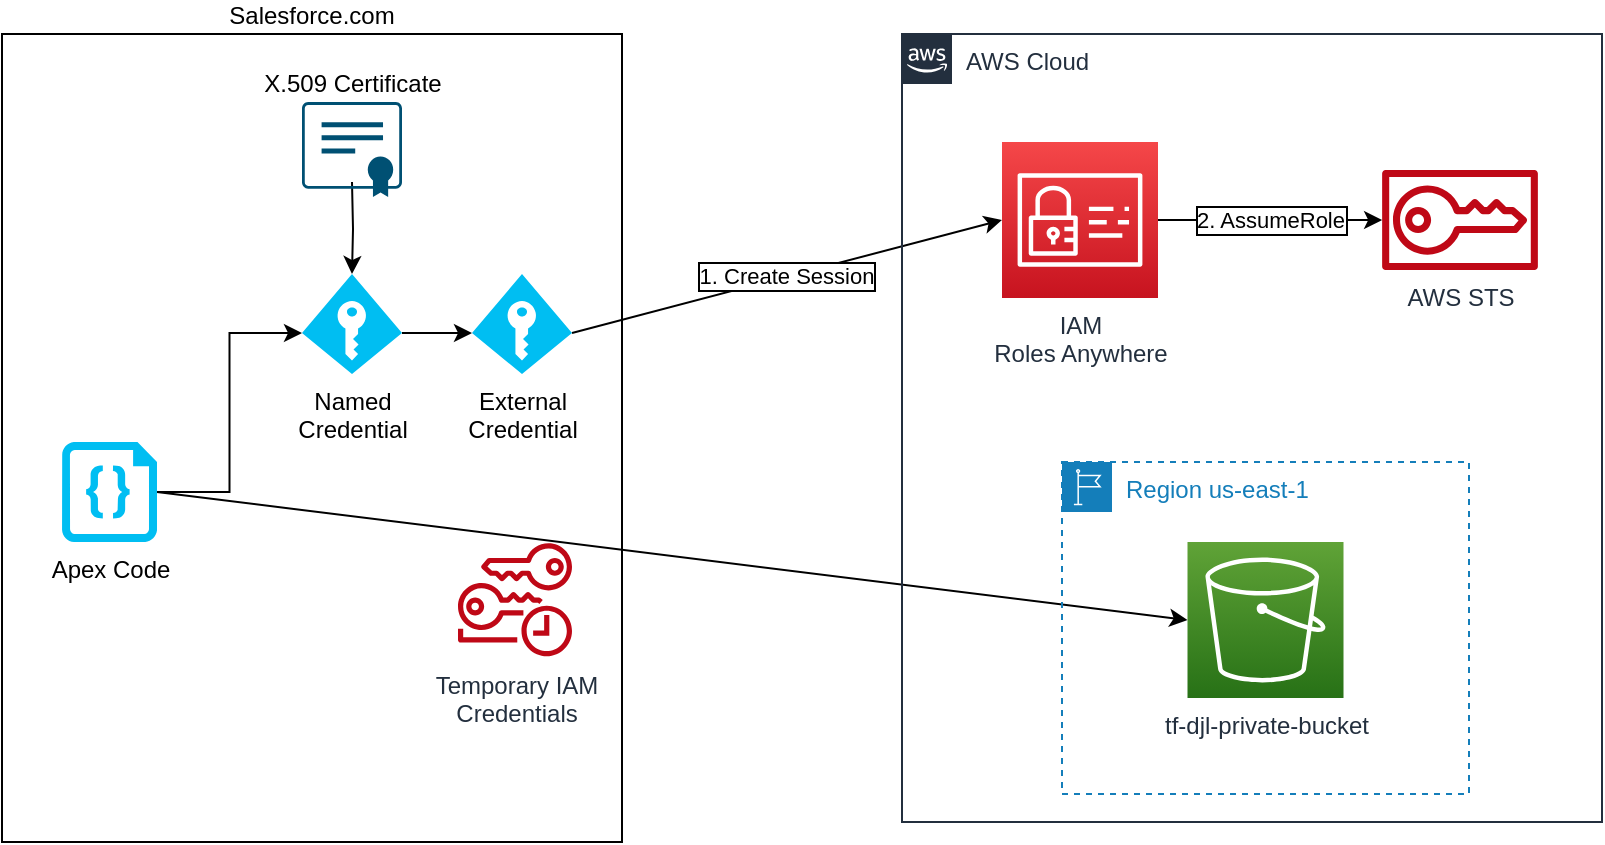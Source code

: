 <mxfile version="20.6.2" type="device"><diagram id="_R0Fv7vOJQEMfqlt8zah" name="Page-1"><mxGraphModel dx="2052" dy="1198" grid="1" gridSize="10" guides="1" tooltips="1" connect="1" arrows="1" fold="1" page="1" pageScale="1" pageWidth="850" pageHeight="1100" math="0" shadow="0"><root><mxCell id="0"/><mxCell id="1" parent="0"/><mxCell id="3Gw8muxxLqwEDeYg9Vb9-1" value="Salesforce.com" style="rounded=0;whiteSpace=wrap;html=1;labelPosition=center;verticalLabelPosition=top;align=center;verticalAlign=bottom;" vertex="1" parent="1"><mxGeometry x="40" y="206" width="310" height="404" as="geometry"/></mxCell><mxCell id="3Gw8muxxLqwEDeYg9Vb9-7" style="edgeStyle=orthogonalEdgeStyle;rounded=0;orthogonalLoop=1;jettySize=auto;html=1;entryX=0;entryY=0.59;entryDx=0;entryDy=0;entryPerimeter=0;" edge="1" parent="1" source="3Gw8muxxLqwEDeYg9Vb9-2" target="3Gw8muxxLqwEDeYg9Vb9-5"><mxGeometry relative="1" as="geometry"/></mxCell><mxCell id="3Gw8muxxLqwEDeYg9Vb9-19" style="edgeStyle=none;rounded=0;orthogonalLoop=1;jettySize=auto;html=1;exitX=1;exitY=0.5;exitDx=0;exitDy=0;exitPerimeter=0;entryX=0;entryY=0.5;entryDx=0;entryDy=0;entryPerimeter=0;labelBorderColor=default;" edge="1" parent="1" source="3Gw8muxxLqwEDeYg9Vb9-2" target="3Gw8muxxLqwEDeYg9Vb9-12"><mxGeometry relative="1" as="geometry"/></mxCell><mxCell id="3Gw8muxxLqwEDeYg9Vb9-2" value="Apex Code" style="verticalLabelPosition=bottom;html=1;verticalAlign=top;align=center;strokeColor=none;fillColor=#00BEF2;shape=mxgraph.azure.code_file;pointerEvents=1;" vertex="1" parent="1"><mxGeometry x="70" y="410" width="47.5" height="50" as="geometry"/></mxCell><mxCell id="3Gw8muxxLqwEDeYg9Vb9-8" style="edgeStyle=orthogonalEdgeStyle;rounded=0;orthogonalLoop=1;jettySize=auto;html=1;entryX=0.5;entryY=0;entryDx=0;entryDy=0;entryPerimeter=0;" edge="1" parent="1" target="3Gw8muxxLqwEDeYg9Vb9-5"><mxGeometry relative="1" as="geometry"><mxPoint x="215" y="280" as="sourcePoint"/></mxGeometry></mxCell><mxCell id="3Gw8muxxLqwEDeYg9Vb9-4" value="Temporary IAM &lt;br&gt;Credentials" style="sketch=0;outlineConnect=0;fontColor=#232F3E;gradientColor=none;fillColor=#BF0816;strokeColor=none;dashed=0;verticalLabelPosition=bottom;verticalAlign=top;align=center;html=1;fontSize=12;fontStyle=0;aspect=fixed;pointerEvents=1;shape=mxgraph.aws4.temporary_security_credential;" vertex="1" parent="1"><mxGeometry x="268" y="460" width="57" height="57.74" as="geometry"/></mxCell><mxCell id="3Gw8muxxLqwEDeYg9Vb9-9" style="edgeStyle=orthogonalEdgeStyle;rounded=0;orthogonalLoop=1;jettySize=auto;html=1;entryX=0;entryY=0.59;entryDx=0;entryDy=0;entryPerimeter=0;exitX=1;exitY=0.59;exitDx=0;exitDy=0;exitPerimeter=0;" edge="1" parent="1" source="3Gw8muxxLqwEDeYg9Vb9-5" target="3Gw8muxxLqwEDeYg9Vb9-6"><mxGeometry relative="1" as="geometry"/></mxCell><mxCell id="3Gw8muxxLqwEDeYg9Vb9-5" value="Named &lt;br&gt;Credential" style="verticalLabelPosition=bottom;html=1;verticalAlign=top;align=center;strokeColor=none;fillColor=#00BEF2;shape=mxgraph.azure.access_control;" vertex="1" parent="1"><mxGeometry x="190" y="326" width="50" height="50" as="geometry"/></mxCell><mxCell id="3Gw8muxxLqwEDeYg9Vb9-15" value="1. Create Session" style="rounded=0;orthogonalLoop=1;jettySize=auto;html=1;exitX=1;exitY=0.59;exitDx=0;exitDy=0;exitPerimeter=0;entryX=0;entryY=0.5;entryDx=0;entryDy=0;entryPerimeter=0;labelBorderColor=default;" edge="1" parent="1" source="3Gw8muxxLqwEDeYg9Vb9-6" target="3Gw8muxxLqwEDeYg9Vb9-14"><mxGeometry relative="1" as="geometry"/></mxCell><mxCell id="3Gw8muxxLqwEDeYg9Vb9-6" value="External&lt;br&gt;Credential" style="verticalLabelPosition=bottom;html=1;verticalAlign=top;align=center;strokeColor=none;fillColor=#00BEF2;shape=mxgraph.azure.access_control;" vertex="1" parent="1"><mxGeometry x="275" y="326" width="50" height="50" as="geometry"/></mxCell><mxCell id="3Gw8muxxLqwEDeYg9Vb9-10" value="AWS Cloud" style="points=[[0,0],[0.25,0],[0.5,0],[0.75,0],[1,0],[1,0.25],[1,0.5],[1,0.75],[1,1],[0.75,1],[0.5,1],[0.25,1],[0,1],[0,0.75],[0,0.5],[0,0.25]];outlineConnect=0;gradientColor=none;html=1;whiteSpace=wrap;fontSize=12;fontStyle=0;container=1;pointerEvents=0;collapsible=0;recursiveResize=0;shape=mxgraph.aws4.group;grIcon=mxgraph.aws4.group_aws_cloud_alt;strokeColor=#232F3E;fillColor=none;verticalAlign=top;align=left;spacingLeft=30;fontColor=#232F3E;dashed=0;" vertex="1" parent="1"><mxGeometry x="490" y="206" width="350" height="394" as="geometry"/></mxCell><mxCell id="3Gw8muxxLqwEDeYg9Vb9-11" value="Region us-east-1" style="points=[[0,0],[0.25,0],[0.5,0],[0.75,0],[1,0],[1,0.25],[1,0.5],[1,0.75],[1,1],[0.75,1],[0.5,1],[0.25,1],[0,1],[0,0.75],[0,0.5],[0,0.25]];outlineConnect=0;gradientColor=none;html=1;whiteSpace=wrap;fontSize=12;fontStyle=0;container=1;pointerEvents=0;collapsible=0;recursiveResize=0;shape=mxgraph.aws4.group;grIcon=mxgraph.aws4.group_region;strokeColor=#147EBA;fillColor=none;verticalAlign=top;align=left;spacingLeft=30;fontColor=#147EBA;dashed=1;" vertex="1" parent="3Gw8muxxLqwEDeYg9Vb9-10"><mxGeometry x="80" y="214" width="203.5" height="166" as="geometry"/></mxCell><mxCell id="3Gw8muxxLqwEDeYg9Vb9-12" value="tf-djl-private-bucket" style="sketch=0;points=[[0,0,0],[0.25,0,0],[0.5,0,0],[0.75,0,0],[1,0,0],[0,1,0],[0.25,1,0],[0.5,1,0],[0.75,1,0],[1,1,0],[0,0.25,0],[0,0.5,0],[0,0.75,0],[1,0.25,0],[1,0.5,0],[1,0.75,0]];outlineConnect=0;fontColor=#232F3E;gradientColor=#60A337;gradientDirection=north;fillColor=#277116;strokeColor=#ffffff;dashed=0;verticalLabelPosition=bottom;verticalAlign=top;align=center;html=1;fontSize=12;fontStyle=0;aspect=fixed;shape=mxgraph.aws4.resourceIcon;resIcon=mxgraph.aws4.s3;" vertex="1" parent="3Gw8muxxLqwEDeYg9Vb9-11"><mxGeometry x="62.75" y="40" width="78" height="78" as="geometry"/></mxCell><mxCell id="3Gw8muxxLqwEDeYg9Vb9-17" value="2. AssumeRole" style="edgeStyle=none;rounded=0;orthogonalLoop=1;jettySize=auto;html=1;exitX=1;exitY=0.5;exitDx=0;exitDy=0;exitPerimeter=0;labelBorderColor=default;" edge="1" parent="3Gw8muxxLqwEDeYg9Vb9-10" source="3Gw8muxxLqwEDeYg9Vb9-14" target="3Gw8muxxLqwEDeYg9Vb9-16"><mxGeometry relative="1" as="geometry"/></mxCell><mxCell id="3Gw8muxxLqwEDeYg9Vb9-14" value="IAM&lt;br&gt;Roles Anywhere" style="sketch=0;points=[[0,0,0],[0.25,0,0],[0.5,0,0],[0.75,0,0],[1,0,0],[0,1,0],[0.25,1,0],[0.5,1,0],[0.75,1,0],[1,1,0],[0,0.25,0],[0,0.5,0],[0,0.75,0],[1,0.25,0],[1,0.5,0],[1,0.75,0]];outlineConnect=0;fontColor=#232F3E;gradientColor=#F54749;gradientDirection=north;fillColor=#C7131F;strokeColor=#ffffff;dashed=0;verticalLabelPosition=bottom;verticalAlign=top;align=center;html=1;fontSize=12;fontStyle=0;aspect=fixed;shape=mxgraph.aws4.resourceIcon;resIcon=mxgraph.aws4.identity_and_access_management;" vertex="1" parent="3Gw8muxxLqwEDeYg9Vb9-10"><mxGeometry x="50" y="54" width="78" height="78" as="geometry"/></mxCell><mxCell id="3Gw8muxxLqwEDeYg9Vb9-16" value="AWS STS" style="sketch=0;outlineConnect=0;fontColor=#232F3E;gradientColor=none;fillColor=#BF0816;strokeColor=none;dashed=0;verticalLabelPosition=bottom;verticalAlign=top;align=center;html=1;fontSize=12;fontStyle=0;aspect=fixed;pointerEvents=1;shape=mxgraph.aws4.sts;" vertex="1" parent="3Gw8muxxLqwEDeYg9Vb9-10"><mxGeometry x="240" y="68" width="78" height="50" as="geometry"/></mxCell><mxCell id="3Gw8muxxLqwEDeYg9Vb9-13" value="X.509 Certificate" style="points=[[0.015,0.015,0],[0.25,0,0],[0.5,0,0],[0.75,0,0],[0.985,0.015,0],[1,0.22,0],[1,0.44,0],[1,0.67,0],[0.985,0.89,0],[0,0.22,0],[0,0.44,0],[0,0.67,0],[0.015,0.89,0],[0.25,0.91,0],[0.5,0.91,0],[0.785,0.955,0]];verticalLabelPosition=top;sketch=0;html=1;verticalAlign=bottom;aspect=fixed;align=center;pointerEvents=1;shape=mxgraph.cisco19.x509_certificate;fillColor=#005073;strokeColor=none;labelPosition=center;" vertex="1" parent="1"><mxGeometry x="190" y="240" width="50" height="47.5" as="geometry"/></mxCell><mxCell id="3Gw8muxxLqwEDeYg9Vb9-20" style="edgeStyle=none;rounded=0;orthogonalLoop=1;jettySize=auto;html=1;exitX=0.5;exitY=1;exitDx=0;exitDy=0;labelBorderColor=default;" edge="1" parent="1" source="3Gw8muxxLqwEDeYg9Vb9-10" target="3Gw8muxxLqwEDeYg9Vb9-10"><mxGeometry relative="1" as="geometry"/></mxCell></root></mxGraphModel></diagram></mxfile>